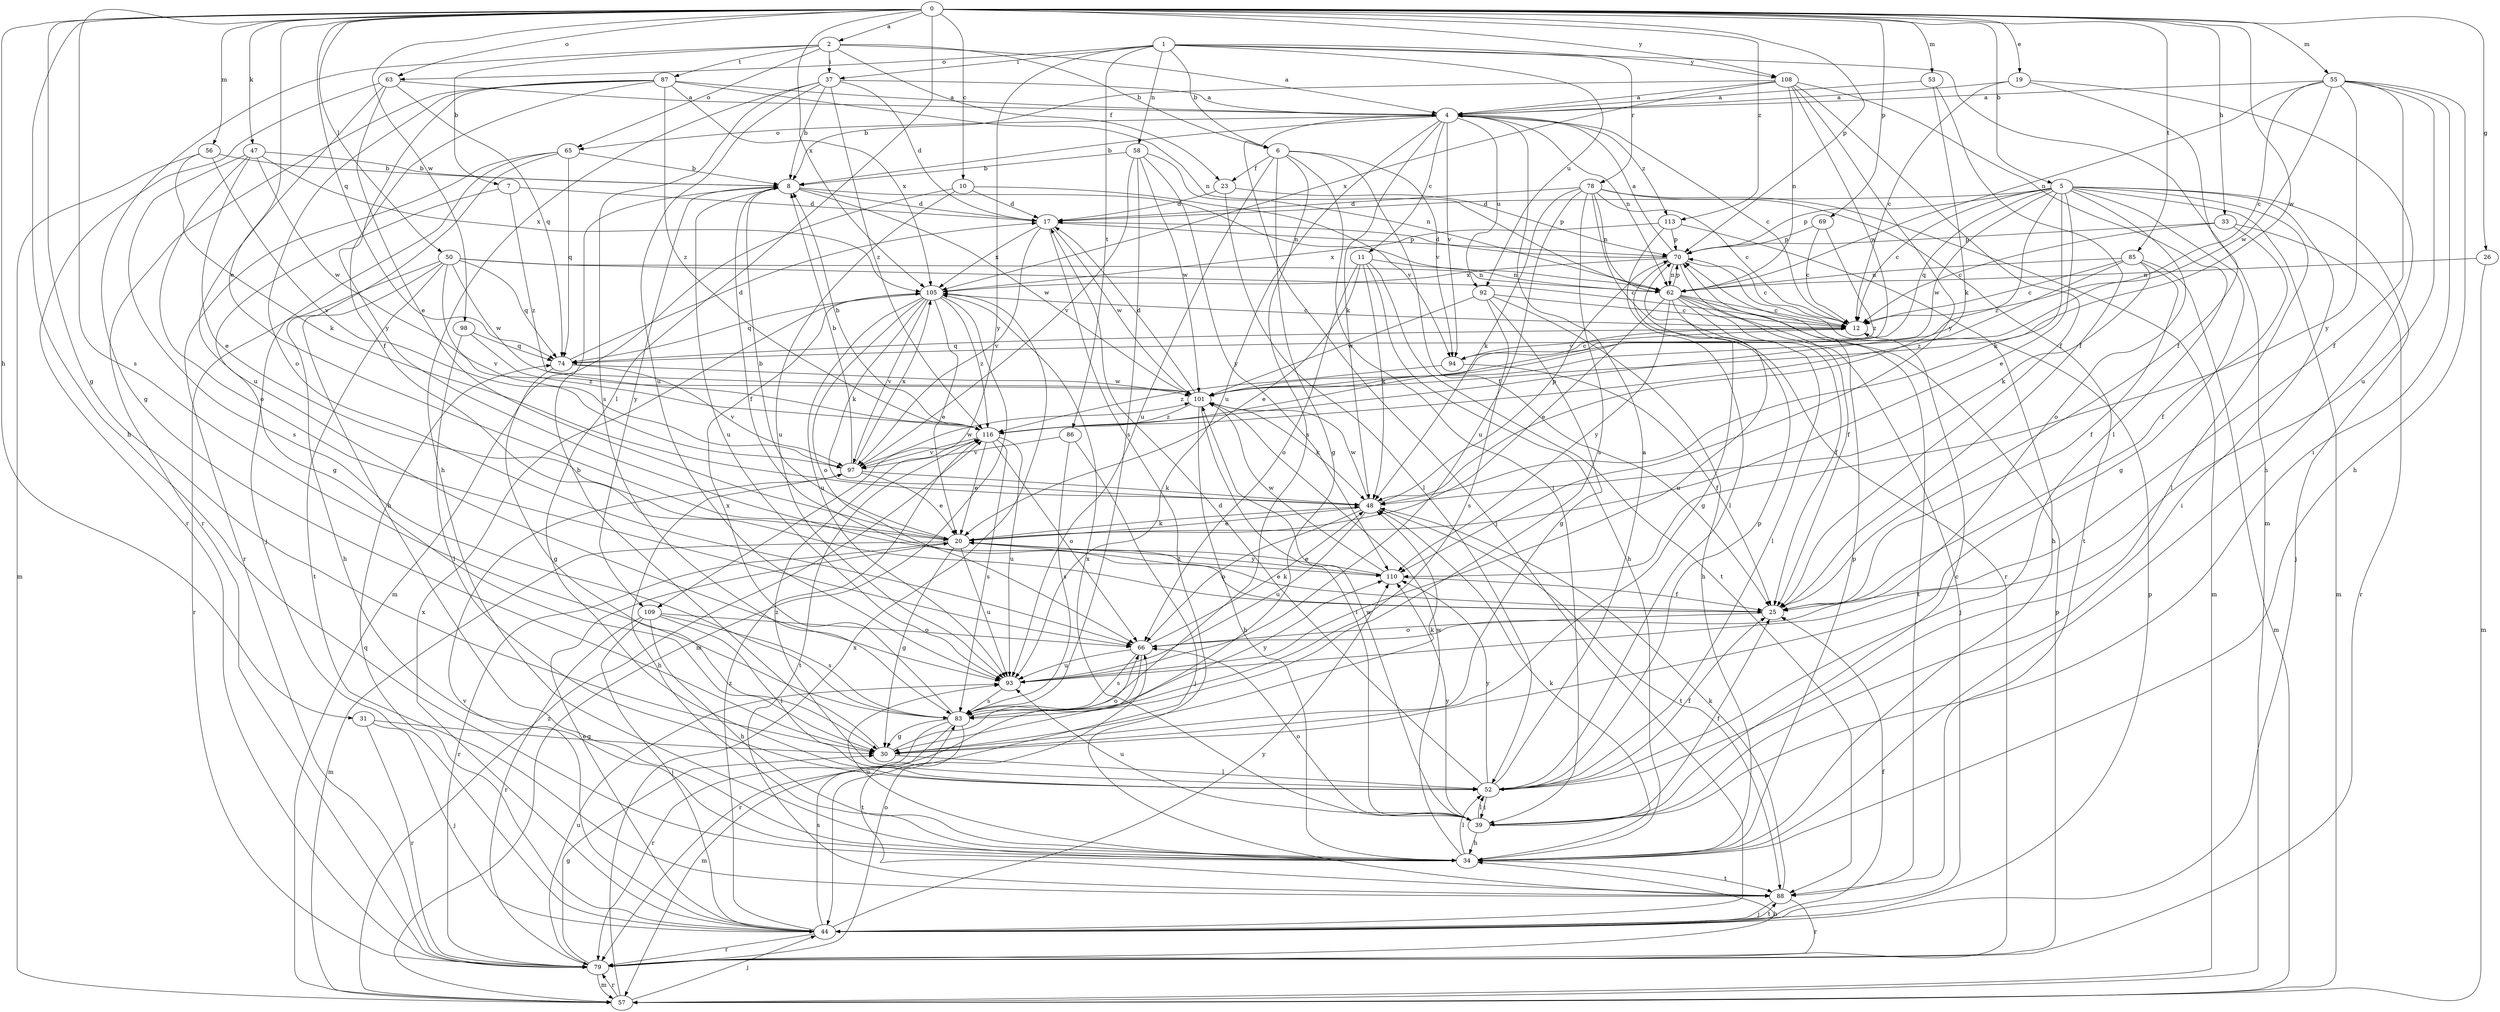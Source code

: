 strict digraph  {
0;
1;
2;
4;
5;
6;
7;
8;
10;
11;
12;
17;
19;
20;
23;
25;
26;
30;
31;
33;
34;
37;
39;
44;
47;
48;
50;
52;
53;
55;
56;
57;
58;
62;
63;
65;
66;
69;
70;
74;
78;
79;
83;
85;
86;
87;
88;
92;
93;
94;
97;
98;
101;
105;
108;
109;
110;
113;
116;
0 -> 2  [label=a];
0 -> 5  [label=b];
0 -> 10  [label=c];
0 -> 19  [label=e];
0 -> 20  [label=e];
0 -> 26  [label=g];
0 -> 30  [label=g];
0 -> 31  [label=h];
0 -> 33  [label=h];
0 -> 34  [label=h];
0 -> 47  [label=k];
0 -> 50  [label=l];
0 -> 52  [label=l];
0 -> 53  [label=m];
0 -> 55  [label=m];
0 -> 56  [label=m];
0 -> 63  [label=o];
0 -> 69  [label=p];
0 -> 70  [label=p];
0 -> 74  [label=q];
0 -> 83  [label=s];
0 -> 85  [label=t];
0 -> 98  [label=w];
0 -> 101  [label=w];
0 -> 105  [label=x];
0 -> 108  [label=y];
0 -> 113  [label=z];
1 -> 6  [label=b];
1 -> 37  [label=i];
1 -> 57  [label=m];
1 -> 58  [label=n];
1 -> 63  [label=o];
1 -> 78  [label=r];
1 -> 86  [label=t];
1 -> 92  [label=u];
1 -> 108  [label=y];
1 -> 109  [label=y];
2 -> 4  [label=a];
2 -> 6  [label=b];
2 -> 7  [label=b];
2 -> 23  [label=f];
2 -> 30  [label=g];
2 -> 37  [label=i];
2 -> 65  [label=o];
2 -> 87  [label=t];
4 -> 8  [label=b];
4 -> 11  [label=c];
4 -> 12  [label=c];
4 -> 44  [label=j];
4 -> 48  [label=k];
4 -> 62  [label=n];
4 -> 65  [label=o];
4 -> 92  [label=u];
4 -> 93  [label=u];
4 -> 94  [label=v];
4 -> 113  [label=z];
5 -> 12  [label=c];
5 -> 17  [label=d];
5 -> 20  [label=e];
5 -> 30  [label=g];
5 -> 39  [label=i];
5 -> 44  [label=j];
5 -> 48  [label=k];
5 -> 52  [label=l];
5 -> 57  [label=m];
5 -> 66  [label=o];
5 -> 70  [label=p];
5 -> 74  [label=q];
5 -> 101  [label=w];
5 -> 116  [label=z];
6 -> 23  [label=f];
6 -> 25  [label=f];
6 -> 30  [label=g];
6 -> 39  [label=i];
6 -> 83  [label=s];
6 -> 93  [label=u];
6 -> 94  [label=v];
7 -> 17  [label=d];
7 -> 30  [label=g];
7 -> 116  [label=z];
8 -> 17  [label=d];
8 -> 25  [label=f];
8 -> 62  [label=n];
8 -> 93  [label=u];
8 -> 101  [label=w];
8 -> 109  [label=y];
10 -> 17  [label=d];
10 -> 57  [label=m];
10 -> 93  [label=u];
10 -> 94  [label=v];
11 -> 20  [label=e];
11 -> 34  [label=h];
11 -> 48  [label=k];
11 -> 62  [label=n];
11 -> 66  [label=o];
11 -> 88  [label=t];
12 -> 74  [label=q];
12 -> 94  [label=v];
17 -> 70  [label=p];
17 -> 88  [label=t];
17 -> 97  [label=v];
17 -> 101  [label=w];
17 -> 105  [label=x];
19 -> 4  [label=a];
19 -> 12  [label=c];
19 -> 25  [label=f];
19 -> 34  [label=h];
20 -> 8  [label=b];
20 -> 30  [label=g];
20 -> 48  [label=k];
20 -> 57  [label=m];
20 -> 79  [label=r];
20 -> 93  [label=u];
20 -> 110  [label=y];
23 -> 17  [label=d];
23 -> 52  [label=l];
23 -> 70  [label=p];
25 -> 20  [label=e];
25 -> 66  [label=o];
26 -> 57  [label=m];
26 -> 62  [label=n];
30 -> 8  [label=b];
30 -> 48  [label=k];
30 -> 52  [label=l];
30 -> 66  [label=o];
31 -> 30  [label=g];
31 -> 44  [label=j];
31 -> 79  [label=r];
33 -> 12  [label=c];
33 -> 25  [label=f];
33 -> 70  [label=p];
33 -> 79  [label=r];
34 -> 48  [label=k];
34 -> 52  [label=l];
34 -> 70  [label=p];
34 -> 88  [label=t];
34 -> 93  [label=u];
34 -> 101  [label=w];
37 -> 4  [label=a];
37 -> 8  [label=b];
37 -> 17  [label=d];
37 -> 34  [label=h];
37 -> 83  [label=s];
37 -> 93  [label=u];
37 -> 116  [label=z];
39 -> 12  [label=c];
39 -> 25  [label=f];
39 -> 34  [label=h];
39 -> 52  [label=l];
39 -> 66  [label=o];
39 -> 93  [label=u];
39 -> 101  [label=w];
39 -> 105  [label=x];
39 -> 110  [label=y];
44 -> 20  [label=e];
44 -> 25  [label=f];
44 -> 70  [label=p];
44 -> 74  [label=q];
44 -> 79  [label=r];
44 -> 83  [label=s];
44 -> 88  [label=t];
44 -> 97  [label=v];
44 -> 105  [label=x];
44 -> 110  [label=y];
44 -> 116  [label=z];
47 -> 8  [label=b];
47 -> 20  [label=e];
47 -> 66  [label=o];
47 -> 83  [label=s];
47 -> 101  [label=w];
47 -> 105  [label=x];
48 -> 20  [label=e];
48 -> 66  [label=o];
48 -> 70  [label=p];
48 -> 88  [label=t];
48 -> 93  [label=u];
48 -> 101  [label=w];
50 -> 12  [label=c];
50 -> 34  [label=h];
50 -> 62  [label=n];
50 -> 74  [label=q];
50 -> 79  [label=r];
50 -> 88  [label=t];
50 -> 97  [label=v];
50 -> 101  [label=w];
52 -> 4  [label=a];
52 -> 17  [label=d];
52 -> 25  [label=f];
52 -> 39  [label=i];
52 -> 70  [label=p];
52 -> 110  [label=y];
52 -> 116  [label=z];
53 -> 4  [label=a];
53 -> 25  [label=f];
53 -> 48  [label=k];
55 -> 4  [label=a];
55 -> 12  [label=c];
55 -> 25  [label=f];
55 -> 34  [label=h];
55 -> 39  [label=i];
55 -> 62  [label=n];
55 -> 93  [label=u];
55 -> 101  [label=w];
55 -> 110  [label=y];
56 -> 8  [label=b];
56 -> 48  [label=k];
56 -> 57  [label=m];
56 -> 97  [label=v];
57 -> 44  [label=j];
57 -> 79  [label=r];
57 -> 105  [label=x];
57 -> 116  [label=z];
58 -> 8  [label=b];
58 -> 62  [label=n];
58 -> 83  [label=s];
58 -> 97  [label=v];
58 -> 101  [label=w];
58 -> 110  [label=y];
62 -> 12  [label=c];
62 -> 20  [label=e];
62 -> 25  [label=f];
62 -> 44  [label=j];
62 -> 52  [label=l];
62 -> 70  [label=p];
62 -> 88  [label=t];
62 -> 93  [label=u];
62 -> 110  [label=y];
63 -> 4  [label=a];
63 -> 20  [label=e];
63 -> 74  [label=q];
63 -> 79  [label=r];
63 -> 93  [label=u];
65 -> 8  [label=b];
65 -> 34  [label=h];
65 -> 44  [label=j];
65 -> 74  [label=q];
65 -> 79  [label=r];
66 -> 48  [label=k];
66 -> 79  [label=r];
66 -> 83  [label=s];
66 -> 93  [label=u];
69 -> 12  [label=c];
69 -> 70  [label=p];
69 -> 116  [label=z];
70 -> 4  [label=a];
70 -> 12  [label=c];
70 -> 17  [label=d];
70 -> 25  [label=f];
70 -> 30  [label=g];
70 -> 62  [label=n];
70 -> 105  [label=x];
74 -> 17  [label=d];
74 -> 30  [label=g];
74 -> 97  [label=v];
74 -> 101  [label=w];
78 -> 12  [label=c];
78 -> 17  [label=d];
78 -> 48  [label=k];
78 -> 57  [label=m];
78 -> 62  [label=n];
78 -> 79  [label=r];
78 -> 83  [label=s];
78 -> 88  [label=t];
78 -> 93  [label=u];
79 -> 30  [label=g];
79 -> 34  [label=h];
79 -> 57  [label=m];
79 -> 66  [label=o];
79 -> 70  [label=p];
79 -> 93  [label=u];
83 -> 30  [label=g];
83 -> 57  [label=m];
83 -> 79  [label=r];
83 -> 88  [label=t];
83 -> 105  [label=x];
83 -> 110  [label=y];
85 -> 12  [label=c];
85 -> 25  [label=f];
85 -> 48  [label=k];
85 -> 57  [label=m];
85 -> 62  [label=n];
85 -> 116  [label=z];
86 -> 44  [label=j];
86 -> 83  [label=s];
86 -> 97  [label=v];
87 -> 4  [label=a];
87 -> 25  [label=f];
87 -> 62  [label=n];
87 -> 66  [label=o];
87 -> 79  [label=r];
87 -> 105  [label=x];
87 -> 110  [label=y];
87 -> 116  [label=z];
88 -> 44  [label=j];
88 -> 48  [label=k];
88 -> 79  [label=r];
92 -> 12  [label=c];
92 -> 30  [label=g];
92 -> 34  [label=h];
92 -> 83  [label=s];
92 -> 101  [label=w];
93 -> 83  [label=s];
94 -> 12  [label=c];
94 -> 25  [label=f];
94 -> 116  [label=z];
97 -> 8  [label=b];
97 -> 20  [label=e];
97 -> 34  [label=h];
97 -> 48  [label=k];
97 -> 101  [label=w];
97 -> 105  [label=x];
98 -> 52  [label=l];
98 -> 74  [label=q];
98 -> 116  [label=z];
101 -> 17  [label=d];
101 -> 34  [label=h];
101 -> 39  [label=i];
101 -> 48  [label=k];
101 -> 116  [label=z];
105 -> 12  [label=c];
105 -> 20  [label=e];
105 -> 48  [label=k];
105 -> 57  [label=m];
105 -> 66  [label=o];
105 -> 74  [label=q];
105 -> 93  [label=u];
105 -> 97  [label=v];
105 -> 116  [label=z];
108 -> 4  [label=a];
108 -> 8  [label=b];
108 -> 25  [label=f];
108 -> 52  [label=l];
108 -> 62  [label=n];
108 -> 101  [label=w];
108 -> 105  [label=x];
108 -> 110  [label=y];
109 -> 34  [label=h];
109 -> 44  [label=j];
109 -> 52  [label=l];
109 -> 66  [label=o];
109 -> 79  [label=r];
109 -> 83  [label=s];
110 -> 20  [label=e];
110 -> 25  [label=f];
110 -> 101  [label=w];
113 -> 34  [label=h];
113 -> 52  [label=l];
113 -> 70  [label=p];
113 -> 105  [label=x];
116 -> 8  [label=b];
116 -> 20  [label=e];
116 -> 66  [label=o];
116 -> 83  [label=s];
116 -> 88  [label=t];
116 -> 93  [label=u];
116 -> 97  [label=v];
}
